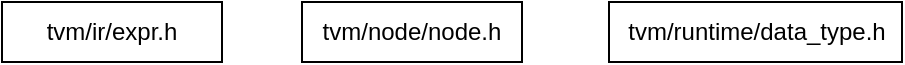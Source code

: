 <mxfile version="22.1.5" type="github">
  <diagram name="第 1 页" id="maejJ_b-6Zf3EWzX6h6z">
    <mxGraphModel dx="1242" dy="662" grid="1" gridSize="10" guides="1" tooltips="1" connect="1" arrows="1" fold="1" page="1" pageScale="1" pageWidth="827" pageHeight="1169" math="0" shadow="0">
      <root>
        <mxCell id="0" />
        <mxCell id="1" parent="0" />
        <mxCell id="uL5-CA-Uh6-ilEQNMqS--1" value="tvm/ir/expr.h" style="html=1;whiteSpace=wrap;" vertex="1" parent="1">
          <mxGeometry x="110" y="120" width="110" height="30" as="geometry" />
        </mxCell>
        <mxCell id="uL5-CA-Uh6-ilEQNMqS--2" value="tvm/node/node.h" style="html=1;whiteSpace=wrap;" vertex="1" parent="1">
          <mxGeometry x="260" y="120" width="110" height="30" as="geometry" />
        </mxCell>
        <mxCell id="uL5-CA-Uh6-ilEQNMqS--3" value="tvm/runtime/data_type.h" style="html=1;whiteSpace=wrap;" vertex="1" parent="1">
          <mxGeometry x="413.5" y="120" width="146.5" height="30" as="geometry" />
        </mxCell>
      </root>
    </mxGraphModel>
  </diagram>
</mxfile>
